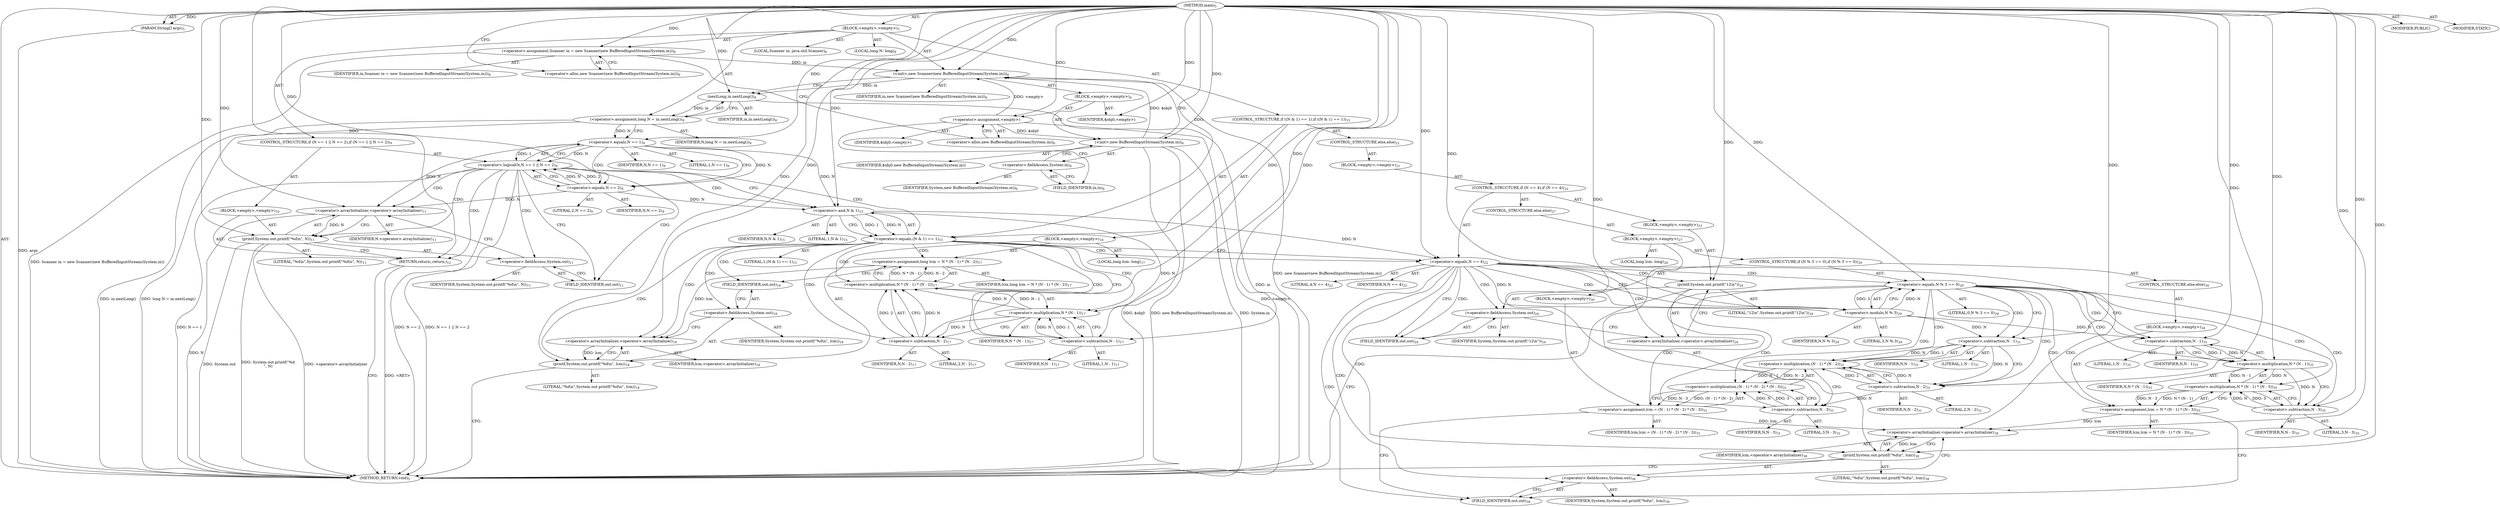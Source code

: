 digraph "main" {  
"19" [label = <(METHOD,main)<SUB>5</SUB>> ]
"20" [label = <(PARAM,String[] args)<SUB>5</SUB>> ]
"21" [label = <(BLOCK,&lt;empty&gt;,&lt;empty&gt;)<SUB>5</SUB>> ]
"4" [label = <(LOCAL,Scanner in: java.util.Scanner)<SUB>6</SUB>> ]
"22" [label = <(&lt;operator&gt;.assignment,Scanner in = new Scanner(new BufferedInputStream(System.in)))<SUB>6</SUB>> ]
"23" [label = <(IDENTIFIER,in,Scanner in = new Scanner(new BufferedInputStream(System.in)))<SUB>6</SUB>> ]
"24" [label = <(&lt;operator&gt;.alloc,new Scanner(new BufferedInputStream(System.in)))<SUB>6</SUB>> ]
"25" [label = <(&lt;init&gt;,new Scanner(new BufferedInputStream(System.in)))<SUB>6</SUB>> ]
"3" [label = <(IDENTIFIER,in,new Scanner(new BufferedInputStream(System.in)))<SUB>6</SUB>> ]
"26" [label = <(BLOCK,&lt;empty&gt;,&lt;empty&gt;)<SUB>6</SUB>> ]
"27" [label = <(&lt;operator&gt;.assignment,&lt;empty&gt;)> ]
"28" [label = <(IDENTIFIER,$obj0,&lt;empty&gt;)> ]
"29" [label = <(&lt;operator&gt;.alloc,new BufferedInputStream(System.in))<SUB>6</SUB>> ]
"30" [label = <(&lt;init&gt;,new BufferedInputStream(System.in))<SUB>6</SUB>> ]
"31" [label = <(IDENTIFIER,$obj0,new BufferedInputStream(System.in))> ]
"32" [label = <(&lt;operator&gt;.fieldAccess,System.in)<SUB>6</SUB>> ]
"33" [label = <(IDENTIFIER,System,new BufferedInputStream(System.in))<SUB>6</SUB>> ]
"34" [label = <(FIELD_IDENTIFIER,in,in)<SUB>6</SUB>> ]
"35" [label = <(IDENTIFIER,$obj0,&lt;empty&gt;)> ]
"36" [label = <(LOCAL,long N: long)<SUB>8</SUB>> ]
"37" [label = <(&lt;operator&gt;.assignment,long N = in.nextLong())<SUB>8</SUB>> ]
"38" [label = <(IDENTIFIER,N,long N = in.nextLong())<SUB>8</SUB>> ]
"39" [label = <(nextLong,in.nextLong())<SUB>8</SUB>> ]
"40" [label = <(IDENTIFIER,in,in.nextLong())<SUB>8</SUB>> ]
"41" [label = <(CONTROL_STRUCTURE,if (N == 1 || N == 2),if (N == 1 || N == 2))<SUB>9</SUB>> ]
"42" [label = <(&lt;operator&gt;.logicalOr,N == 1 || N == 2)<SUB>9</SUB>> ]
"43" [label = <(&lt;operator&gt;.equals,N == 1)<SUB>9</SUB>> ]
"44" [label = <(IDENTIFIER,N,N == 1)<SUB>9</SUB>> ]
"45" [label = <(LITERAL,1,N == 1)<SUB>9</SUB>> ]
"46" [label = <(&lt;operator&gt;.equals,N == 2)<SUB>9</SUB>> ]
"47" [label = <(IDENTIFIER,N,N == 2)<SUB>9</SUB>> ]
"48" [label = <(LITERAL,2,N == 2)<SUB>9</SUB>> ]
"49" [label = <(BLOCK,&lt;empty&gt;,&lt;empty&gt;)<SUB>10</SUB>> ]
"50" [label = <(printf,System.out.printf(&quot;%d\n&quot;, N))<SUB>11</SUB>> ]
"51" [label = <(&lt;operator&gt;.fieldAccess,System.out)<SUB>11</SUB>> ]
"52" [label = <(IDENTIFIER,System,System.out.printf(&quot;%d\n&quot;, N))<SUB>11</SUB>> ]
"53" [label = <(FIELD_IDENTIFIER,out,out)<SUB>11</SUB>> ]
"54" [label = <(LITERAL,&quot;%d\n&quot;,System.out.printf(&quot;%d\n&quot;, N))<SUB>11</SUB>> ]
"55" [label = <(&lt;operator&gt;.arrayInitializer,&lt;operator&gt;.arrayInitializer)<SUB>11</SUB>> ]
"56" [label = <(IDENTIFIER,N,&lt;operator&gt;.arrayInitializer)<SUB>11</SUB>> ]
"57" [label = <(RETURN,return;,return;)<SUB>12</SUB>> ]
"58" [label = <(CONTROL_STRUCTURE,if ((N &amp; 1) == 1),if ((N &amp; 1) == 1))<SUB>15</SUB>> ]
"59" [label = <(&lt;operator&gt;.equals,(N &amp; 1) == 1)<SUB>15</SUB>> ]
"60" [label = <(&lt;operator&gt;.and,N &amp; 1)<SUB>15</SUB>> ]
"61" [label = <(IDENTIFIER,N,N &amp; 1)<SUB>15</SUB>> ]
"62" [label = <(LITERAL,1,N &amp; 1)<SUB>15</SUB>> ]
"63" [label = <(LITERAL,1,(N &amp; 1) == 1)<SUB>15</SUB>> ]
"64" [label = <(BLOCK,&lt;empty&gt;,&lt;empty&gt;)<SUB>16</SUB>> ]
"65" [label = <(LOCAL,long lcm: long)<SUB>17</SUB>> ]
"66" [label = <(&lt;operator&gt;.assignment,long lcm = N * (N - 1) * (N - 2))<SUB>17</SUB>> ]
"67" [label = <(IDENTIFIER,lcm,long lcm = N * (N - 1) * (N - 2))<SUB>17</SUB>> ]
"68" [label = <(&lt;operator&gt;.multiplication,N * (N - 1) * (N - 2))<SUB>17</SUB>> ]
"69" [label = <(&lt;operator&gt;.multiplication,N * (N - 1))<SUB>17</SUB>> ]
"70" [label = <(IDENTIFIER,N,N * (N - 1))<SUB>17</SUB>> ]
"71" [label = <(&lt;operator&gt;.subtraction,N - 1)<SUB>17</SUB>> ]
"72" [label = <(IDENTIFIER,N,N - 1)<SUB>17</SUB>> ]
"73" [label = <(LITERAL,1,N - 1)<SUB>17</SUB>> ]
"74" [label = <(&lt;operator&gt;.subtraction,N - 2)<SUB>17</SUB>> ]
"75" [label = <(IDENTIFIER,N,N - 2)<SUB>17</SUB>> ]
"76" [label = <(LITERAL,2,N - 2)<SUB>17</SUB>> ]
"77" [label = <(printf,System.out.printf(&quot;%d\n&quot;, lcm))<SUB>18</SUB>> ]
"78" [label = <(&lt;operator&gt;.fieldAccess,System.out)<SUB>18</SUB>> ]
"79" [label = <(IDENTIFIER,System,System.out.printf(&quot;%d\n&quot;, lcm))<SUB>18</SUB>> ]
"80" [label = <(FIELD_IDENTIFIER,out,out)<SUB>18</SUB>> ]
"81" [label = <(LITERAL,&quot;%d\n&quot;,System.out.printf(&quot;%d\n&quot;, lcm))<SUB>18</SUB>> ]
"82" [label = <(&lt;operator&gt;.arrayInitializer,&lt;operator&gt;.arrayInitializer)<SUB>18</SUB>> ]
"83" [label = <(IDENTIFIER,lcm,&lt;operator&gt;.arrayInitializer)<SUB>18</SUB>> ]
"84" [label = <(CONTROL_STRUCTURE,else,else)<SUB>21</SUB>> ]
"85" [label = <(BLOCK,&lt;empty&gt;,&lt;empty&gt;)<SUB>21</SUB>> ]
"86" [label = <(CONTROL_STRUCTURE,if (N == 4),if (N == 4))<SUB>22</SUB>> ]
"87" [label = <(&lt;operator&gt;.equals,N == 4)<SUB>22</SUB>> ]
"88" [label = <(IDENTIFIER,N,N == 4)<SUB>22</SUB>> ]
"89" [label = <(LITERAL,4,N == 4)<SUB>22</SUB>> ]
"90" [label = <(BLOCK,&lt;empty&gt;,&lt;empty&gt;)<SUB>23</SUB>> ]
"91" [label = <(printf,System.out.printf(&quot;12\n&quot;))<SUB>24</SUB>> ]
"92" [label = <(&lt;operator&gt;.fieldAccess,System.out)<SUB>24</SUB>> ]
"93" [label = <(IDENTIFIER,System,System.out.printf(&quot;12\n&quot;))<SUB>24</SUB>> ]
"94" [label = <(FIELD_IDENTIFIER,out,out)<SUB>24</SUB>> ]
"95" [label = <(LITERAL,&quot;12\n&quot;,System.out.printf(&quot;12\n&quot;))<SUB>24</SUB>> ]
"96" [label = <(&lt;operator&gt;.arrayInitializer,&lt;operator&gt;.arrayInitializer)<SUB>24</SUB>> ]
"97" [label = <(CONTROL_STRUCTURE,else,else)<SUB>27</SUB>> ]
"98" [label = <(BLOCK,&lt;empty&gt;,&lt;empty&gt;)<SUB>27</SUB>> ]
"99" [label = <(LOCAL,long lcm: long)<SUB>28</SUB>> ]
"100" [label = <(CONTROL_STRUCTURE,if (N % 3 == 0),if (N % 3 == 0))<SUB>29</SUB>> ]
"101" [label = <(&lt;operator&gt;.equals,N % 3 == 0)<SUB>29</SUB>> ]
"102" [label = <(&lt;operator&gt;.modulo,N % 3)<SUB>29</SUB>> ]
"103" [label = <(IDENTIFIER,N,N % 3)<SUB>29</SUB>> ]
"104" [label = <(LITERAL,3,N % 3)<SUB>29</SUB>> ]
"105" [label = <(LITERAL,0,N % 3 == 0)<SUB>29</SUB>> ]
"106" [label = <(BLOCK,&lt;empty&gt;,&lt;empty&gt;)<SUB>30</SUB>> ]
"107" [label = <(&lt;operator&gt;.assignment,lcm = (N - 1) * (N - 2) * (N - 3))<SUB>31</SUB>> ]
"108" [label = <(IDENTIFIER,lcm,lcm = (N - 1) * (N - 2) * (N - 3))<SUB>31</SUB>> ]
"109" [label = <(&lt;operator&gt;.multiplication,(N - 1) * (N - 2) * (N - 3))<SUB>31</SUB>> ]
"110" [label = <(&lt;operator&gt;.multiplication,(N - 1) * (N - 2))<SUB>31</SUB>> ]
"111" [label = <(&lt;operator&gt;.subtraction,N - 1)<SUB>31</SUB>> ]
"112" [label = <(IDENTIFIER,N,N - 1)<SUB>31</SUB>> ]
"113" [label = <(LITERAL,1,N - 1)<SUB>31</SUB>> ]
"114" [label = <(&lt;operator&gt;.subtraction,N - 2)<SUB>31</SUB>> ]
"115" [label = <(IDENTIFIER,N,N - 2)<SUB>31</SUB>> ]
"116" [label = <(LITERAL,2,N - 2)<SUB>31</SUB>> ]
"117" [label = <(&lt;operator&gt;.subtraction,N - 3)<SUB>31</SUB>> ]
"118" [label = <(IDENTIFIER,N,N - 3)<SUB>31</SUB>> ]
"119" [label = <(LITERAL,3,N - 3)<SUB>31</SUB>> ]
"120" [label = <(CONTROL_STRUCTURE,else,else)<SUB>34</SUB>> ]
"121" [label = <(BLOCK,&lt;empty&gt;,&lt;empty&gt;)<SUB>34</SUB>> ]
"122" [label = <(&lt;operator&gt;.assignment,lcm = N * (N - 1) * (N - 3))<SUB>35</SUB>> ]
"123" [label = <(IDENTIFIER,lcm,lcm = N * (N - 1) * (N - 3))<SUB>35</SUB>> ]
"124" [label = <(&lt;operator&gt;.multiplication,N * (N - 1) * (N - 3))<SUB>35</SUB>> ]
"125" [label = <(&lt;operator&gt;.multiplication,N * (N - 1))<SUB>35</SUB>> ]
"126" [label = <(IDENTIFIER,N,N * (N - 1))<SUB>35</SUB>> ]
"127" [label = <(&lt;operator&gt;.subtraction,N - 1)<SUB>35</SUB>> ]
"128" [label = <(IDENTIFIER,N,N - 1)<SUB>35</SUB>> ]
"129" [label = <(LITERAL,1,N - 1)<SUB>35</SUB>> ]
"130" [label = <(&lt;operator&gt;.subtraction,N - 3)<SUB>35</SUB>> ]
"131" [label = <(IDENTIFIER,N,N - 3)<SUB>35</SUB>> ]
"132" [label = <(LITERAL,3,N - 3)<SUB>35</SUB>> ]
"133" [label = <(printf,System.out.printf(&quot;%d\n&quot;, lcm))<SUB>38</SUB>> ]
"134" [label = <(&lt;operator&gt;.fieldAccess,System.out)<SUB>38</SUB>> ]
"135" [label = <(IDENTIFIER,System,System.out.printf(&quot;%d\n&quot;, lcm))<SUB>38</SUB>> ]
"136" [label = <(FIELD_IDENTIFIER,out,out)<SUB>38</SUB>> ]
"137" [label = <(LITERAL,&quot;%d\n&quot;,System.out.printf(&quot;%d\n&quot;, lcm))<SUB>38</SUB>> ]
"138" [label = <(&lt;operator&gt;.arrayInitializer,&lt;operator&gt;.arrayInitializer)<SUB>38</SUB>> ]
"139" [label = <(IDENTIFIER,lcm,&lt;operator&gt;.arrayInitializer)<SUB>38</SUB>> ]
"140" [label = <(MODIFIER,PUBLIC)> ]
"141" [label = <(MODIFIER,STATIC)> ]
"142" [label = <(METHOD_RETURN,void)<SUB>5</SUB>> ]
  "19" -> "20"  [ label = "AST: "] 
  "19" -> "21"  [ label = "AST: "] 
  "19" -> "140"  [ label = "AST: "] 
  "19" -> "141"  [ label = "AST: "] 
  "19" -> "142"  [ label = "AST: "] 
  "21" -> "4"  [ label = "AST: "] 
  "21" -> "22"  [ label = "AST: "] 
  "21" -> "25"  [ label = "AST: "] 
  "21" -> "36"  [ label = "AST: "] 
  "21" -> "37"  [ label = "AST: "] 
  "21" -> "41"  [ label = "AST: "] 
  "21" -> "58"  [ label = "AST: "] 
  "22" -> "23"  [ label = "AST: "] 
  "22" -> "24"  [ label = "AST: "] 
  "25" -> "3"  [ label = "AST: "] 
  "25" -> "26"  [ label = "AST: "] 
  "26" -> "27"  [ label = "AST: "] 
  "26" -> "30"  [ label = "AST: "] 
  "26" -> "35"  [ label = "AST: "] 
  "27" -> "28"  [ label = "AST: "] 
  "27" -> "29"  [ label = "AST: "] 
  "30" -> "31"  [ label = "AST: "] 
  "30" -> "32"  [ label = "AST: "] 
  "32" -> "33"  [ label = "AST: "] 
  "32" -> "34"  [ label = "AST: "] 
  "37" -> "38"  [ label = "AST: "] 
  "37" -> "39"  [ label = "AST: "] 
  "39" -> "40"  [ label = "AST: "] 
  "41" -> "42"  [ label = "AST: "] 
  "41" -> "49"  [ label = "AST: "] 
  "42" -> "43"  [ label = "AST: "] 
  "42" -> "46"  [ label = "AST: "] 
  "43" -> "44"  [ label = "AST: "] 
  "43" -> "45"  [ label = "AST: "] 
  "46" -> "47"  [ label = "AST: "] 
  "46" -> "48"  [ label = "AST: "] 
  "49" -> "50"  [ label = "AST: "] 
  "49" -> "57"  [ label = "AST: "] 
  "50" -> "51"  [ label = "AST: "] 
  "50" -> "54"  [ label = "AST: "] 
  "50" -> "55"  [ label = "AST: "] 
  "51" -> "52"  [ label = "AST: "] 
  "51" -> "53"  [ label = "AST: "] 
  "55" -> "56"  [ label = "AST: "] 
  "58" -> "59"  [ label = "AST: "] 
  "58" -> "64"  [ label = "AST: "] 
  "58" -> "84"  [ label = "AST: "] 
  "59" -> "60"  [ label = "AST: "] 
  "59" -> "63"  [ label = "AST: "] 
  "60" -> "61"  [ label = "AST: "] 
  "60" -> "62"  [ label = "AST: "] 
  "64" -> "65"  [ label = "AST: "] 
  "64" -> "66"  [ label = "AST: "] 
  "64" -> "77"  [ label = "AST: "] 
  "66" -> "67"  [ label = "AST: "] 
  "66" -> "68"  [ label = "AST: "] 
  "68" -> "69"  [ label = "AST: "] 
  "68" -> "74"  [ label = "AST: "] 
  "69" -> "70"  [ label = "AST: "] 
  "69" -> "71"  [ label = "AST: "] 
  "71" -> "72"  [ label = "AST: "] 
  "71" -> "73"  [ label = "AST: "] 
  "74" -> "75"  [ label = "AST: "] 
  "74" -> "76"  [ label = "AST: "] 
  "77" -> "78"  [ label = "AST: "] 
  "77" -> "81"  [ label = "AST: "] 
  "77" -> "82"  [ label = "AST: "] 
  "78" -> "79"  [ label = "AST: "] 
  "78" -> "80"  [ label = "AST: "] 
  "82" -> "83"  [ label = "AST: "] 
  "84" -> "85"  [ label = "AST: "] 
  "85" -> "86"  [ label = "AST: "] 
  "86" -> "87"  [ label = "AST: "] 
  "86" -> "90"  [ label = "AST: "] 
  "86" -> "97"  [ label = "AST: "] 
  "87" -> "88"  [ label = "AST: "] 
  "87" -> "89"  [ label = "AST: "] 
  "90" -> "91"  [ label = "AST: "] 
  "91" -> "92"  [ label = "AST: "] 
  "91" -> "95"  [ label = "AST: "] 
  "91" -> "96"  [ label = "AST: "] 
  "92" -> "93"  [ label = "AST: "] 
  "92" -> "94"  [ label = "AST: "] 
  "97" -> "98"  [ label = "AST: "] 
  "98" -> "99"  [ label = "AST: "] 
  "98" -> "100"  [ label = "AST: "] 
  "98" -> "133"  [ label = "AST: "] 
  "100" -> "101"  [ label = "AST: "] 
  "100" -> "106"  [ label = "AST: "] 
  "100" -> "120"  [ label = "AST: "] 
  "101" -> "102"  [ label = "AST: "] 
  "101" -> "105"  [ label = "AST: "] 
  "102" -> "103"  [ label = "AST: "] 
  "102" -> "104"  [ label = "AST: "] 
  "106" -> "107"  [ label = "AST: "] 
  "107" -> "108"  [ label = "AST: "] 
  "107" -> "109"  [ label = "AST: "] 
  "109" -> "110"  [ label = "AST: "] 
  "109" -> "117"  [ label = "AST: "] 
  "110" -> "111"  [ label = "AST: "] 
  "110" -> "114"  [ label = "AST: "] 
  "111" -> "112"  [ label = "AST: "] 
  "111" -> "113"  [ label = "AST: "] 
  "114" -> "115"  [ label = "AST: "] 
  "114" -> "116"  [ label = "AST: "] 
  "117" -> "118"  [ label = "AST: "] 
  "117" -> "119"  [ label = "AST: "] 
  "120" -> "121"  [ label = "AST: "] 
  "121" -> "122"  [ label = "AST: "] 
  "122" -> "123"  [ label = "AST: "] 
  "122" -> "124"  [ label = "AST: "] 
  "124" -> "125"  [ label = "AST: "] 
  "124" -> "130"  [ label = "AST: "] 
  "125" -> "126"  [ label = "AST: "] 
  "125" -> "127"  [ label = "AST: "] 
  "127" -> "128"  [ label = "AST: "] 
  "127" -> "129"  [ label = "AST: "] 
  "130" -> "131"  [ label = "AST: "] 
  "130" -> "132"  [ label = "AST: "] 
  "133" -> "134"  [ label = "AST: "] 
  "133" -> "137"  [ label = "AST: "] 
  "133" -> "138"  [ label = "AST: "] 
  "134" -> "135"  [ label = "AST: "] 
  "134" -> "136"  [ label = "AST: "] 
  "138" -> "139"  [ label = "AST: "] 
  "22" -> "29"  [ label = "CFG: "] 
  "25" -> "39"  [ label = "CFG: "] 
  "37" -> "43"  [ label = "CFG: "] 
  "24" -> "22"  [ label = "CFG: "] 
  "39" -> "37"  [ label = "CFG: "] 
  "42" -> "53"  [ label = "CFG: "] 
  "42" -> "60"  [ label = "CFG: "] 
  "59" -> "71"  [ label = "CFG: "] 
  "59" -> "87"  [ label = "CFG: "] 
  "27" -> "34"  [ label = "CFG: "] 
  "30" -> "25"  [ label = "CFG: "] 
  "43" -> "42"  [ label = "CFG: "] 
  "43" -> "46"  [ label = "CFG: "] 
  "46" -> "42"  [ label = "CFG: "] 
  "50" -> "57"  [ label = "CFG: "] 
  "57" -> "142"  [ label = "CFG: "] 
  "60" -> "59"  [ label = "CFG: "] 
  "66" -> "80"  [ label = "CFG: "] 
  "77" -> "142"  [ label = "CFG: "] 
  "29" -> "27"  [ label = "CFG: "] 
  "32" -> "30"  [ label = "CFG: "] 
  "51" -> "55"  [ label = "CFG: "] 
  "55" -> "50"  [ label = "CFG: "] 
  "68" -> "66"  [ label = "CFG: "] 
  "78" -> "82"  [ label = "CFG: "] 
  "82" -> "77"  [ label = "CFG: "] 
  "34" -> "32"  [ label = "CFG: "] 
  "53" -> "51"  [ label = "CFG: "] 
  "69" -> "74"  [ label = "CFG: "] 
  "74" -> "68"  [ label = "CFG: "] 
  "80" -> "78"  [ label = "CFG: "] 
  "87" -> "94"  [ label = "CFG: "] 
  "87" -> "102"  [ label = "CFG: "] 
  "71" -> "69"  [ label = "CFG: "] 
  "91" -> "142"  [ label = "CFG: "] 
  "92" -> "96"  [ label = "CFG: "] 
  "96" -> "91"  [ label = "CFG: "] 
  "133" -> "142"  [ label = "CFG: "] 
  "94" -> "92"  [ label = "CFG: "] 
  "101" -> "111"  [ label = "CFG: "] 
  "101" -> "127"  [ label = "CFG: "] 
  "134" -> "138"  [ label = "CFG: "] 
  "138" -> "133"  [ label = "CFG: "] 
  "102" -> "101"  [ label = "CFG: "] 
  "107" -> "136"  [ label = "CFG: "] 
  "136" -> "134"  [ label = "CFG: "] 
  "109" -> "107"  [ label = "CFG: "] 
  "122" -> "136"  [ label = "CFG: "] 
  "110" -> "117"  [ label = "CFG: "] 
  "117" -> "109"  [ label = "CFG: "] 
  "124" -> "122"  [ label = "CFG: "] 
  "111" -> "114"  [ label = "CFG: "] 
  "114" -> "110"  [ label = "CFG: "] 
  "125" -> "130"  [ label = "CFG: "] 
  "130" -> "124"  [ label = "CFG: "] 
  "127" -> "125"  [ label = "CFG: "] 
  "19" -> "24"  [ label = "CFG: "] 
  "57" -> "142"  [ label = "DDG: &lt;RET&gt;"] 
  "20" -> "142"  [ label = "DDG: args"] 
  "22" -> "142"  [ label = "DDG: Scanner in = new Scanner(new BufferedInputStream(System.in))"] 
  "27" -> "142"  [ label = "DDG: &lt;empty&gt;"] 
  "30" -> "142"  [ label = "DDG: $obj0"] 
  "30" -> "142"  [ label = "DDG: System.in"] 
  "30" -> "142"  [ label = "DDG: new BufferedInputStream(System.in)"] 
  "25" -> "142"  [ label = "DDG: new Scanner(new BufferedInputStream(System.in))"] 
  "39" -> "142"  [ label = "DDG: in"] 
  "37" -> "142"  [ label = "DDG: in.nextLong()"] 
  "37" -> "142"  [ label = "DDG: long N = in.nextLong()"] 
  "42" -> "142"  [ label = "DDG: N == 1"] 
  "42" -> "142"  [ label = "DDG: N == 2"] 
  "42" -> "142"  [ label = "DDG: N == 1 || N == 2"] 
  "50" -> "142"  [ label = "DDG: System.out"] 
  "55" -> "142"  [ label = "DDG: N"] 
  "50" -> "142"  [ label = "DDG: &lt;operator&gt;.arrayInitializer"] 
  "50" -> "142"  [ label = "DDG: System.out.printf(&quot;%d\n&quot;, N)"] 
  "19" -> "20"  [ label = "DDG: "] 
  "19" -> "22"  [ label = "DDG: "] 
  "39" -> "37"  [ label = "DDG: in"] 
  "22" -> "25"  [ label = "DDG: in"] 
  "19" -> "25"  [ label = "DDG: "] 
  "27" -> "25"  [ label = "DDG: &lt;empty&gt;"] 
  "30" -> "25"  [ label = "DDG: $obj0"] 
  "19" -> "27"  [ label = "DDG: "] 
  "19" -> "35"  [ label = "DDG: "] 
  "25" -> "39"  [ label = "DDG: in"] 
  "19" -> "39"  [ label = "DDG: "] 
  "43" -> "42"  [ label = "DDG: N"] 
  "43" -> "42"  [ label = "DDG: 1"] 
  "46" -> "42"  [ label = "DDG: N"] 
  "46" -> "42"  [ label = "DDG: 2"] 
  "19" -> "57"  [ label = "DDG: "] 
  "60" -> "59"  [ label = "DDG: N"] 
  "60" -> "59"  [ label = "DDG: 1"] 
  "19" -> "59"  [ label = "DDG: "] 
  "68" -> "66"  [ label = "DDG: N * (N - 1)"] 
  "68" -> "66"  [ label = "DDG: N - 2"] 
  "27" -> "30"  [ label = "DDG: $obj0"] 
  "19" -> "30"  [ label = "DDG: "] 
  "37" -> "43"  [ label = "DDG: N"] 
  "19" -> "43"  [ label = "DDG: "] 
  "43" -> "46"  [ label = "DDG: N"] 
  "19" -> "46"  [ label = "DDG: "] 
  "19" -> "50"  [ label = "DDG: "] 
  "55" -> "50"  [ label = "DDG: N"] 
  "43" -> "60"  [ label = "DDG: N"] 
  "46" -> "60"  [ label = "DDG: N"] 
  "19" -> "60"  [ label = "DDG: "] 
  "19" -> "77"  [ label = "DDG: "] 
  "82" -> "77"  [ label = "DDG: lcm"] 
  "43" -> "55"  [ label = "DDG: N"] 
  "46" -> "55"  [ label = "DDG: N"] 
  "19" -> "55"  [ label = "DDG: "] 
  "69" -> "68"  [ label = "DDG: N"] 
  "69" -> "68"  [ label = "DDG: N - 1"] 
  "74" -> "68"  [ label = "DDG: N"] 
  "74" -> "68"  [ label = "DDG: 2"] 
  "66" -> "82"  [ label = "DDG: lcm"] 
  "19" -> "82"  [ label = "DDG: "] 
  "71" -> "69"  [ label = "DDG: N"] 
  "19" -> "69"  [ label = "DDG: "] 
  "71" -> "69"  [ label = "DDG: 1"] 
  "69" -> "74"  [ label = "DDG: N"] 
  "19" -> "74"  [ label = "DDG: "] 
  "60" -> "87"  [ label = "DDG: N"] 
  "19" -> "87"  [ label = "DDG: "] 
  "60" -> "71"  [ label = "DDG: N"] 
  "19" -> "71"  [ label = "DDG: "] 
  "19" -> "91"  [ label = "DDG: "] 
  "19" -> "133"  [ label = "DDG: "] 
  "138" -> "133"  [ label = "DDG: lcm"] 
  "102" -> "101"  [ label = "DDG: N"] 
  "102" -> "101"  [ label = "DDG: 3"] 
  "19" -> "101"  [ label = "DDG: "] 
  "109" -> "107"  [ label = "DDG: (N - 1) * (N - 2)"] 
  "109" -> "107"  [ label = "DDG: N - 3"] 
  "122" -> "138"  [ label = "DDG: lcm"] 
  "107" -> "138"  [ label = "DDG: lcm"] 
  "19" -> "138"  [ label = "DDG: "] 
  "87" -> "102"  [ label = "DDG: N"] 
  "19" -> "102"  [ label = "DDG: "] 
  "124" -> "122"  [ label = "DDG: N * (N - 1)"] 
  "124" -> "122"  [ label = "DDG: N - 3"] 
  "110" -> "109"  [ label = "DDG: N - 1"] 
  "110" -> "109"  [ label = "DDG: N - 2"] 
  "117" -> "109"  [ label = "DDG: N"] 
  "117" -> "109"  [ label = "DDG: 3"] 
  "111" -> "110"  [ label = "DDG: N"] 
  "111" -> "110"  [ label = "DDG: 1"] 
  "114" -> "110"  [ label = "DDG: N"] 
  "114" -> "110"  [ label = "DDG: 2"] 
  "114" -> "117"  [ label = "DDG: N"] 
  "19" -> "117"  [ label = "DDG: "] 
  "125" -> "124"  [ label = "DDG: N"] 
  "125" -> "124"  [ label = "DDG: N - 1"] 
  "130" -> "124"  [ label = "DDG: N"] 
  "130" -> "124"  [ label = "DDG: 3"] 
  "102" -> "111"  [ label = "DDG: N"] 
  "19" -> "111"  [ label = "DDG: "] 
  "111" -> "114"  [ label = "DDG: N"] 
  "19" -> "114"  [ label = "DDG: "] 
  "127" -> "125"  [ label = "DDG: N"] 
  "19" -> "125"  [ label = "DDG: "] 
  "127" -> "125"  [ label = "DDG: 1"] 
  "125" -> "130"  [ label = "DDG: N"] 
  "19" -> "130"  [ label = "DDG: "] 
  "102" -> "127"  [ label = "DDG: N"] 
  "19" -> "127"  [ label = "DDG: "] 
  "42" -> "60"  [ label = "CDG: "] 
  "42" -> "51"  [ label = "CDG: "] 
  "42" -> "57"  [ label = "CDG: "] 
  "42" -> "50"  [ label = "CDG: "] 
  "42" -> "59"  [ label = "CDG: "] 
  "42" -> "53"  [ label = "CDG: "] 
  "42" -> "55"  [ label = "CDG: "] 
  "59" -> "68"  [ label = "CDG: "] 
  "59" -> "77"  [ label = "CDG: "] 
  "59" -> "66"  [ label = "CDG: "] 
  "59" -> "69"  [ label = "CDG: "] 
  "59" -> "74"  [ label = "CDG: "] 
  "59" -> "87"  [ label = "CDG: "] 
  "59" -> "82"  [ label = "CDG: "] 
  "59" -> "80"  [ label = "CDG: "] 
  "59" -> "71"  [ label = "CDG: "] 
  "59" -> "78"  [ label = "CDG: "] 
  "43" -> "46"  [ label = "CDG: "] 
  "87" -> "94"  [ label = "CDG: "] 
  "87" -> "96"  [ label = "CDG: "] 
  "87" -> "136"  [ label = "CDG: "] 
  "87" -> "102"  [ label = "CDG: "] 
  "87" -> "92"  [ label = "CDG: "] 
  "87" -> "91"  [ label = "CDG: "] 
  "87" -> "134"  [ label = "CDG: "] 
  "87" -> "138"  [ label = "CDG: "] 
  "87" -> "101"  [ label = "CDG: "] 
  "87" -> "133"  [ label = "CDG: "] 
  "101" -> "107"  [ label = "CDG: "] 
  "101" -> "122"  [ label = "CDG: "] 
  "101" -> "114"  [ label = "CDG: "] 
  "101" -> "130"  [ label = "CDG: "] 
  "101" -> "110"  [ label = "CDG: "] 
  "101" -> "117"  [ label = "CDG: "] 
  "101" -> "127"  [ label = "CDG: "] 
  "101" -> "124"  [ label = "CDG: "] 
  "101" -> "125"  [ label = "CDG: "] 
  "101" -> "111"  [ label = "CDG: "] 
  "101" -> "109"  [ label = "CDG: "] 
}
